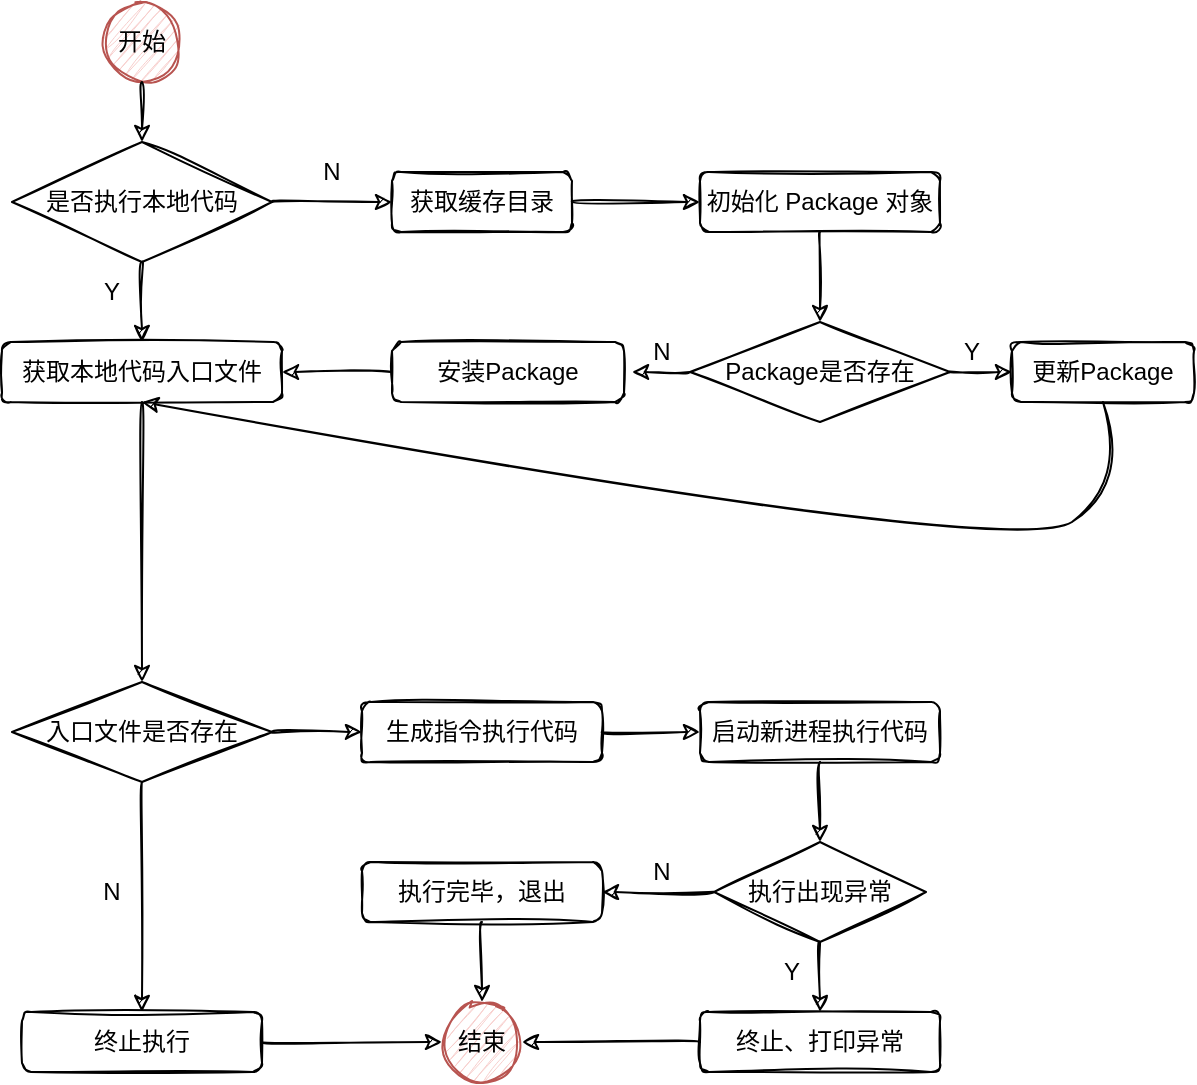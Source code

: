 <mxfile>
    <diagram id="W27owQUwwN3ixPrUNOb2" name="第 1 页">
        <mxGraphModel dx="1324" dy="780" grid="0" gridSize="10" guides="1" tooltips="1" connect="1" arrows="1" fold="1" page="1" pageScale="1" pageWidth="827" pageHeight="1169" background="none" math="0" shadow="0">
            <root>
                <mxCell id="0"/>
                <mxCell id="1" parent="0"/>
                <mxCell id="2" value="是否执行本地代码" style="rhombus;whiteSpace=wrap;html=1;sketch=1;rounded=0;" vertex="1" parent="1">
                    <mxGeometry x="135" y="90" width="130" height="60" as="geometry"/>
                </mxCell>
                <mxCell id="3" value="获取缓存目录" style="rounded=1;whiteSpace=wrap;html=1;sketch=1;" vertex="1" parent="1">
                    <mxGeometry x="325" y="105" width="90" height="30" as="geometry"/>
                </mxCell>
                <mxCell id="4" value="初始化 Package 对象" style="rounded=1;whiteSpace=wrap;html=1;sketch=1;" vertex="1" parent="1">
                    <mxGeometry x="479" y="105" width="120" height="30" as="geometry"/>
                </mxCell>
                <mxCell id="5" value="Package是否存在" style="rhombus;whiteSpace=wrap;html=1;sketch=1;rounded=0;" vertex="1" parent="1">
                    <mxGeometry x="474" y="180" width="130" height="50" as="geometry"/>
                </mxCell>
                <mxCell id="6" value="更新Package" style="rounded=1;whiteSpace=wrap;html=1;sketch=1;" vertex="1" parent="1">
                    <mxGeometry x="635" y="190" width="91" height="30" as="geometry"/>
                </mxCell>
                <mxCell id="7" value="获取本地代码入口文件" style="rounded=1;whiteSpace=wrap;html=1;sketch=1;" vertex="1" parent="1">
                    <mxGeometry x="130" y="190" width="140" height="30" as="geometry"/>
                </mxCell>
                <mxCell id="8" value="入口文件是否存在" style="rhombus;whiteSpace=wrap;html=1;sketch=1;rounded=0;" vertex="1" parent="1">
                    <mxGeometry x="135" y="360" width="130" height="50" as="geometry"/>
                </mxCell>
                <mxCell id="9" value="生成指令执行代码" style="rounded=1;whiteSpace=wrap;html=1;sketch=1;" vertex="1" parent="1">
                    <mxGeometry x="310" y="370" width="120" height="30" as="geometry"/>
                </mxCell>
                <mxCell id="10" value="启动新进程执行代码" style="rounded=1;whiteSpace=wrap;html=1;sketch=1;" vertex="1" parent="1">
                    <mxGeometry x="479" y="370" width="120" height="30" as="geometry"/>
                </mxCell>
                <mxCell id="11" value="" style="endArrow=classic;html=1;sketch=1;curved=1;exitX=1;exitY=0.5;exitDx=0;exitDy=0;entryX=0;entryY=0.5;entryDx=0;entryDy=0;" edge="1" parent="1" source="2" target="3">
                    <mxGeometry width="50" height="50" relative="1" as="geometry">
                        <mxPoint x="205" y="290" as="sourcePoint"/>
                        <mxPoint x="255" y="240" as="targetPoint"/>
                    </mxGeometry>
                </mxCell>
                <mxCell id="12" value="" style="endArrow=classic;html=1;sketch=1;curved=1;entryX=0;entryY=0.5;entryDx=0;entryDy=0;" edge="1" parent="1" target="4">
                    <mxGeometry width="50" height="50" relative="1" as="geometry">
                        <mxPoint x="415" y="120" as="sourcePoint"/>
                        <mxPoint x="335" y="130" as="targetPoint"/>
                    </mxGeometry>
                </mxCell>
                <mxCell id="13" value="" style="endArrow=classic;html=1;sketch=1;curved=1;entryX=0.5;entryY=0;entryDx=0;entryDy=0;exitX=0.5;exitY=1;exitDx=0;exitDy=0;" edge="1" parent="1" source="4" target="5">
                    <mxGeometry width="50" height="50" relative="1" as="geometry">
                        <mxPoint x="425" y="130" as="sourcePoint"/>
                        <mxPoint x="489" y="130" as="targetPoint"/>
                    </mxGeometry>
                </mxCell>
                <mxCell id="14" value="安装Package" style="rounded=1;whiteSpace=wrap;html=1;sketch=1;" vertex="1" parent="1">
                    <mxGeometry x="325" y="190" width="116" height="30" as="geometry"/>
                </mxCell>
                <mxCell id="15" value="" style="endArrow=classic;html=1;sketch=1;curved=1;exitX=0.5;exitY=1;exitDx=0;exitDy=0;entryX=0.5;entryY=0;entryDx=0;entryDy=0;" edge="1" parent="1" source="2" target="7">
                    <mxGeometry width="50" height="50" relative="1" as="geometry">
                        <mxPoint x="275" y="130" as="sourcePoint"/>
                        <mxPoint x="335" y="130" as="targetPoint"/>
                    </mxGeometry>
                </mxCell>
                <mxCell id="16" value="" style="endArrow=classic;html=1;sketch=1;curved=1;exitX=0;exitY=0.5;exitDx=0;exitDy=0;entryX=1;entryY=0.5;entryDx=0;entryDy=0;" edge="1" parent="1" source="14" target="7">
                    <mxGeometry width="50" height="50" relative="1" as="geometry">
                        <mxPoint x="210" y="160" as="sourcePoint"/>
                        <mxPoint x="210" y="200" as="targetPoint"/>
                    </mxGeometry>
                </mxCell>
                <mxCell id="17" value="" style="endArrow=classic;html=1;sketch=1;curved=1;exitX=0;exitY=0.5;exitDx=0;exitDy=0;" edge="1" parent="1" source="5">
                    <mxGeometry width="50" height="50" relative="1" as="geometry">
                        <mxPoint x="220" y="170" as="sourcePoint"/>
                        <mxPoint x="445" y="205" as="targetPoint"/>
                    </mxGeometry>
                </mxCell>
                <mxCell id="18" value="" style="endArrow=classic;html=1;sketch=1;curved=1;exitX=1;exitY=0.5;exitDx=0;exitDy=0;entryX=0;entryY=0.5;entryDx=0;entryDy=0;" edge="1" parent="1" source="5" target="6">
                    <mxGeometry width="50" height="50" relative="1" as="geometry">
                        <mxPoint x="230" y="180" as="sourcePoint"/>
                        <mxPoint x="230" y="220" as="targetPoint"/>
                    </mxGeometry>
                </mxCell>
                <mxCell id="21" value="" style="endArrow=classic;html=1;sketch=1;curved=1;exitX=0.5;exitY=1;exitDx=0;exitDy=0;entryX=0.5;entryY=0;entryDx=0;entryDy=0;" edge="1" parent="1" source="7" target="8">
                    <mxGeometry width="50" height="50" relative="1" as="geometry">
                        <mxPoint x="240" y="190" as="sourcePoint"/>
                        <mxPoint x="240" y="230" as="targetPoint"/>
                    </mxGeometry>
                </mxCell>
                <mxCell id="22" value="" style="endArrow=classic;html=1;sketch=1;curved=1;exitX=0.5;exitY=1;exitDx=0;exitDy=0;entryX=0.5;entryY=1;entryDx=0;entryDy=0;" edge="1" parent="1" source="6" target="7">
                    <mxGeometry width="50" height="50" relative="1" as="geometry">
                        <mxPoint x="250" y="200" as="sourcePoint"/>
                        <mxPoint x="505" y="300" as="targetPoint"/>
                        <Array as="points">
                            <mxPoint x="695" y="260"/>
                            <mxPoint x="635" y="300"/>
                        </Array>
                    </mxGeometry>
                </mxCell>
                <mxCell id="23" value="" style="endArrow=classic;html=1;sketch=1;curved=1;exitX=1;exitY=0.5;exitDx=0;exitDy=0;entryX=0;entryY=0.5;entryDx=0;entryDy=0;" edge="1" parent="1" source="8" target="9">
                    <mxGeometry width="50" height="50" relative="1" as="geometry">
                        <mxPoint x="260" y="210" as="sourcePoint"/>
                        <mxPoint x="260" y="250" as="targetPoint"/>
                    </mxGeometry>
                </mxCell>
                <mxCell id="24" value="" style="endArrow=classic;html=1;sketch=1;curved=1;exitX=1;exitY=0.5;exitDx=0;exitDy=0;entryX=0;entryY=0.5;entryDx=0;entryDy=0;" edge="1" parent="1" source="9" target="10">
                    <mxGeometry width="50" height="50" relative="1" as="geometry">
                        <mxPoint x="275" y="395" as="sourcePoint"/>
                        <mxPoint x="320" y="395" as="targetPoint"/>
                    </mxGeometry>
                </mxCell>
                <mxCell id="26" value="N" style="text;html=1;strokeColor=none;fillColor=none;align=center;verticalAlign=middle;whiteSpace=wrap;rounded=0;sketch=1;" vertex="1" parent="1">
                    <mxGeometry x="265" y="90" width="60" height="30" as="geometry"/>
                </mxCell>
                <mxCell id="27" value="Y" style="text;html=1;strokeColor=none;fillColor=none;align=center;verticalAlign=middle;whiteSpace=wrap;rounded=0;sketch=1;" vertex="1" parent="1">
                    <mxGeometry x="155" y="150" width="60" height="30" as="geometry"/>
                </mxCell>
                <mxCell id="29" value="N" style="text;html=1;strokeColor=none;fillColor=none;align=center;verticalAlign=middle;whiteSpace=wrap;rounded=0;sketch=1;" vertex="1" parent="1">
                    <mxGeometry x="430" y="180" width="60" height="30" as="geometry"/>
                </mxCell>
                <mxCell id="30" value="Y" style="text;html=1;strokeColor=none;fillColor=none;align=center;verticalAlign=middle;whiteSpace=wrap;rounded=0;sketch=1;" vertex="1" parent="1">
                    <mxGeometry x="585" y="180" width="60" height="30" as="geometry"/>
                </mxCell>
                <mxCell id="31" value="结束" style="ellipse;whiteSpace=wrap;html=1;aspect=fixed;sketch=1;fillColor=#f8cecc;strokeColor=#b85450;" vertex="1" parent="1">
                    <mxGeometry x="350" y="520" width="40" height="40" as="geometry"/>
                </mxCell>
                <mxCell id="32" value="执行出现异常" style="rhombus;whiteSpace=wrap;html=1;sketch=1;" vertex="1" parent="1">
                    <mxGeometry x="486" y="440" width="106" height="50" as="geometry"/>
                </mxCell>
                <mxCell id="33" value="执行完毕，退出" style="rounded=1;whiteSpace=wrap;html=1;sketch=1;" vertex="1" parent="1">
                    <mxGeometry x="310" y="450" width="120" height="30" as="geometry"/>
                </mxCell>
                <mxCell id="35" value="终止、打印异常" style="rounded=1;whiteSpace=wrap;html=1;sketch=1;" vertex="1" parent="1">
                    <mxGeometry x="479" y="525" width="120" height="30" as="geometry"/>
                </mxCell>
                <mxCell id="36" value="终止执行" style="rounded=1;whiteSpace=wrap;html=1;sketch=1;" vertex="1" parent="1">
                    <mxGeometry x="140" y="525" width="120" height="30" as="geometry"/>
                </mxCell>
                <mxCell id="37" value="" style="endArrow=classic;html=1;sketch=1;curved=1;exitX=0.5;exitY=1;exitDx=0;exitDy=0;entryX=0.5;entryY=0;entryDx=0;entryDy=0;" edge="1" parent="1" source="8" target="36">
                    <mxGeometry width="50" height="50" relative="1" as="geometry">
                        <mxPoint x="210" y="230" as="sourcePoint"/>
                        <mxPoint x="210" y="370" as="targetPoint"/>
                    </mxGeometry>
                </mxCell>
                <mxCell id="38" value="" style="endArrow=classic;html=1;sketch=1;curved=1;exitX=0.5;exitY=1;exitDx=0;exitDy=0;entryX=0.5;entryY=0;entryDx=0;entryDy=0;" edge="1" parent="1" source="33" target="31">
                    <mxGeometry width="50" height="50" relative="1" as="geometry">
                        <mxPoint x="210" y="420" as="sourcePoint"/>
                        <mxPoint x="210" y="535" as="targetPoint"/>
                    </mxGeometry>
                </mxCell>
                <mxCell id="39" value="" style="endArrow=classic;html=1;sketch=1;curved=1;exitX=1;exitY=0.5;exitDx=0;exitDy=0;entryX=0;entryY=0.5;entryDx=0;entryDy=0;" edge="1" parent="1" source="36" target="31">
                    <mxGeometry width="50" height="50" relative="1" as="geometry">
                        <mxPoint x="380" y="490" as="sourcePoint"/>
                        <mxPoint x="380" y="530" as="targetPoint"/>
                    </mxGeometry>
                </mxCell>
                <mxCell id="40" value="" style="endArrow=classic;html=1;sketch=1;curved=1;exitX=0.5;exitY=1;exitDx=0;exitDy=0;" edge="1" parent="1" source="10" target="32">
                    <mxGeometry width="50" height="50" relative="1" as="geometry">
                        <mxPoint x="390" y="500" as="sourcePoint"/>
                        <mxPoint x="390" y="540" as="targetPoint"/>
                    </mxGeometry>
                </mxCell>
                <mxCell id="41" value="" style="endArrow=classic;html=1;sketch=1;curved=1;exitX=0;exitY=0.5;exitDx=0;exitDy=0;entryX=1;entryY=0.5;entryDx=0;entryDy=0;" edge="1" parent="1" source="32" target="33">
                    <mxGeometry width="50" height="50" relative="1" as="geometry">
                        <mxPoint x="549" y="410" as="sourcePoint"/>
                        <mxPoint x="549" y="450" as="targetPoint"/>
                    </mxGeometry>
                </mxCell>
                <mxCell id="42" value="" style="endArrow=classic;html=1;sketch=1;curved=1;exitX=0.5;exitY=1;exitDx=0;exitDy=0;entryX=0.5;entryY=0;entryDx=0;entryDy=0;" edge="1" parent="1" source="32" target="35">
                    <mxGeometry width="50" height="50" relative="1" as="geometry">
                        <mxPoint x="496" y="475" as="sourcePoint"/>
                        <mxPoint x="440" y="475" as="targetPoint"/>
                    </mxGeometry>
                </mxCell>
                <mxCell id="43" value="" style="endArrow=classic;html=1;sketch=1;curved=1;exitX=0;exitY=0.5;exitDx=0;exitDy=0;entryX=1;entryY=0.5;entryDx=0;entryDy=0;" edge="1" parent="1" source="35" target="31">
                    <mxGeometry width="50" height="50" relative="1" as="geometry">
                        <mxPoint x="549" y="500" as="sourcePoint"/>
                        <mxPoint x="549" y="535" as="targetPoint"/>
                    </mxGeometry>
                </mxCell>
                <mxCell id="44" value="N" style="text;html=1;strokeColor=none;fillColor=none;align=center;verticalAlign=middle;whiteSpace=wrap;rounded=0;sketch=1;" vertex="1" parent="1">
                    <mxGeometry x="155" y="450" width="60" height="30" as="geometry"/>
                </mxCell>
                <mxCell id="45" value="Y" style="text;html=1;strokeColor=none;fillColor=none;align=center;verticalAlign=middle;whiteSpace=wrap;rounded=0;sketch=1;" vertex="1" parent="1">
                    <mxGeometry x="495" y="490" width="60" height="30" as="geometry"/>
                </mxCell>
                <mxCell id="46" value="N" style="text;html=1;strokeColor=none;fillColor=none;align=center;verticalAlign=middle;whiteSpace=wrap;rounded=0;sketch=1;" vertex="1" parent="1">
                    <mxGeometry x="430" y="440" width="60" height="30" as="geometry"/>
                </mxCell>
                <mxCell id="47" value="开始" style="ellipse;whiteSpace=wrap;html=1;aspect=fixed;sketch=1;fillColor=#f8cecc;strokeColor=#b85450;" vertex="1" parent="1">
                    <mxGeometry x="180" y="20" width="40" height="40" as="geometry"/>
                </mxCell>
                <mxCell id="49" value="" style="endArrow=classic;html=1;sketch=1;curved=1;entryX=0.5;entryY=0;entryDx=0;entryDy=0;exitX=0.5;exitY=1;exitDx=0;exitDy=0;" edge="1" parent="1" source="47" target="2">
                    <mxGeometry width="50" height="50" relative="1" as="geometry">
                        <mxPoint x="425" y="130" as="sourcePoint"/>
                        <mxPoint x="489" y="130" as="targetPoint"/>
                    </mxGeometry>
                </mxCell>
            </root>
        </mxGraphModel>
    </diagram>
</mxfile>